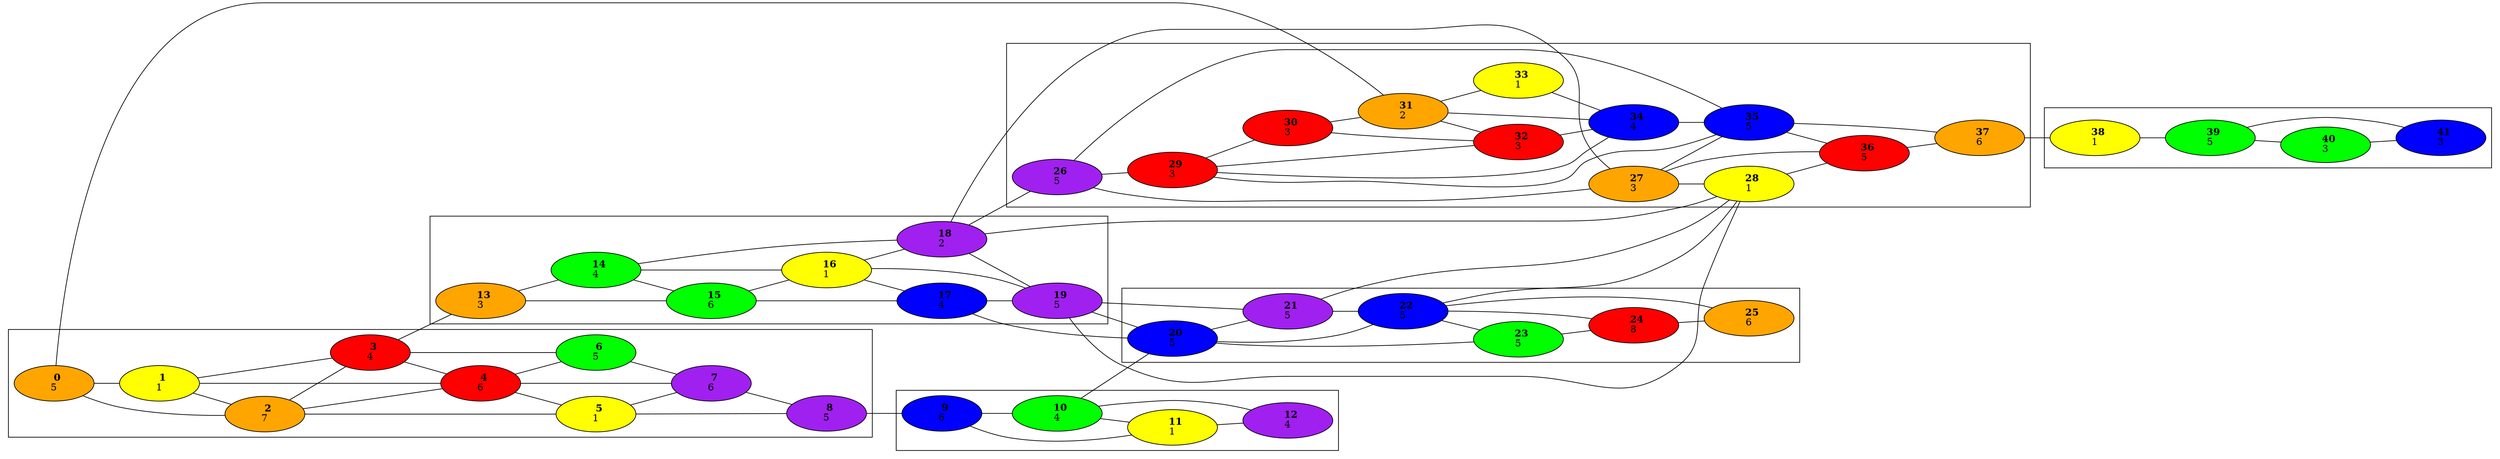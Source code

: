graph {
	graph [rankdir=LR]
	subgraph cluster0 {
		0
		1
		2
		3
		4
		5
		6
		7
		8
	}
	subgraph cluster1 {
		9
		10
		11
		12
	}
	subgraph cluster2 {
		13
		14
		15
		16
		17
		18
		19
	}
	subgraph cluster3 {
		20
		21
		22
		23
		24
		25
	}
	subgraph cluster4 {
		26
		27
		28
		29
		30
		31
		32
		33
		34
		35
		36
		37
	}
	subgraph cluster5 {
		38
		39
		40
		41
	}
	0 -- 1
	0 -- 2
	0 -- 31
	1 -- 2
	1 -- 3
	1 -- 4
	2 -- 3
	2 -- 4
	2 -- 5
	3 -- 4
	3 -- 6
	3 -- 13
	4 -- 5
	4 -- 6
	4 -- 7
	5 -- 7
	5 -- 8
	6 -- 7
	7 -- 8
	8 -- 9
	9 -- 10
	9 -- 11
	10 -- 11
	10 -- 12
	10 -- 20
	11 -- 12
	13 -- 14
	13 -- 15
	14 -- 15
	14 -- 16
	14 -- 18
	15 -- 16
	15 -- 17
	16 -- 17
	16 -- 18
	16 -- 19
	17 -- 19
	17 -- 20
	18 -- 19
	18 -- 26
	18 -- 27
	18 -- 28
	19 -- 20
	19 -- 21
	19 -- 28
	20 -- 21
	20 -- 22
	20 -- 23
	21 -- 22
	21 -- 28
	22 -- 23
	22 -- 24
	22 -- 25
	22 -- 28
	23 -- 24
	24 -- 25
	26 -- 27
	26 -- 29
	26 -- 35
	27 -- 28
	27 -- 35
	27 -- 36
	28 -- 36
	29 -- 30
	29 -- 32
	29 -- 34
	29 -- 35
	30 -- 31
	30 -- 32
	31 -- 32
	31 -- 33
	31 -- 34
	32 -- 34
	33 -- 34
	34 -- 35
	35 -- 36
	35 -- 37
	36 -- 37
	37 -- 38
	38 -- 39
	39 -- 40
	39 -- 41
	40 -- 41
	0 [fillcolor=orange style=filled]
	1 [fillcolor=yellow style=filled]
	2 [fillcolor=orange style=filled]
	3 [fillcolor=red style=filled]
	4 [fillcolor=red style=filled]
	5 [fillcolor=yellow style=filled]
	6 [fillcolor=green style=filled]
	7 [fillcolor=purple style=filled]
	8 [fillcolor=purple style=filled]
	9 [fillcolor=blue style=filled]
	10 [fillcolor=green style=filled]
	11 [fillcolor=yellow style=filled]
	12 [fillcolor=purple style=filled]
	13 [fillcolor=orange style=filled]
	14 [fillcolor=green style=filled]
	15 [fillcolor=green style=filled]
	16 [fillcolor=yellow style=filled]
	17 [fillcolor=blue style=filled]
	18 [fillcolor=purple style=filled]
	19 [fillcolor=purple style=filled]
	20 [fillcolor=blue style=filled]
	21 [fillcolor=purple style=filled]
	22 [fillcolor=blue style=filled]
	23 [fillcolor=green style=filled]
	24 [fillcolor=red style=filled]
	25 [fillcolor=orange style=filled]
	26 [fillcolor=purple style=filled]
	27 [fillcolor=orange style=filled]
	28 [fillcolor=yellow style=filled]
	29 [fillcolor=red style=filled]
	30 [fillcolor=red style=filled]
	31 [fillcolor=orange style=filled]
	32 [fillcolor=red style=filled]
	33 [fillcolor=yellow style=filled]
	34 [fillcolor=blue style=filled]
	35 [fillcolor=blue style=filled]
	36 [fillcolor=red style=filled]
	37 [fillcolor=orange style=filled]
	38 [fillcolor=yellow style=filled]
	39 [fillcolor=green style=filled]
	40 [fillcolor=green style=filled]
	41 [fillcolor=blue style=filled]
	0 [label=< <b>      0    </b> <br/>5>]
	1 [label=< <b>      1    </b> <br/>1>]
	2 [label=< <b>      2    </b> <br/>7>]
	3 [label=< <b>      3    </b> <br/>4>]
	4 [label=< <b>      4    </b> <br/>6>]
	5 [label=< <b>      5    </b> <br/>1>]
	6 [label=< <b>      6    </b> <br/>5>]
	7 [label=< <b>      7    </b> <br/>6>]
	8 [label=< <b>      8    </b> <br/>5>]
	9 [label=< <b>      9    </b> <br/>6>]
	10 [label=< <b>      10    </b> <br/>4>]
	11 [label=< <b>      11    </b> <br/>1>]
	12 [label=< <b>      12    </b> <br/>4>]
	13 [label=< <b>      13    </b> <br/>3>]
	14 [label=< <b>      14    </b> <br/>4>]
	15 [label=< <b>      15    </b> <br/>6>]
	16 [label=< <b>      16    </b> <br/>1>]
	17 [label=< <b>      17    </b> <br/>4>]
	18 [label=< <b>      18    </b> <br/>2>]
	19 [label=< <b>      19    </b> <br/>5>]
	20 [label=< <b>      20    </b> <br/>5>]
	21 [label=< <b>      21    </b> <br/>5>]
	22 [label=< <b>      22    </b> <br/>5>]
	23 [label=< <b>      23    </b> <br/>5>]
	24 [label=< <b>      24    </b> <br/>8>]
	25 [label=< <b>      25    </b> <br/>6>]
	26 [label=< <b>      26    </b> <br/>5>]
	27 [label=< <b>      27    </b> <br/>3>]
	28 [label=< <b>      28    </b> <br/>1>]
	29 [label=< <b>      29    </b> <br/>3>]
	30 [label=< <b>      30    </b> <br/>3>]
	31 [label=< <b>      31    </b> <br/>2>]
	32 [label=< <b>      32    </b> <br/>3>]
	33 [label=< <b>      33    </b> <br/>1>]
	34 [label=< <b>      34    </b> <br/>4>]
	35 [label=< <b>      35    </b> <br/>5>]
	36 [label=< <b>      36    </b> <br/>5>]
	37 [label=< <b>      37    </b> <br/>6>]
	38 [label=< <b>      38    </b> <br/>1>]
	39 [label=< <b>      39    </b> <br/>5>]
	40 [label=< <b>      40    </b> <br/>3>]
	41 [label=< <b>      41    </b> <br/>3>]
	0 [pos="10,10!"]
}
